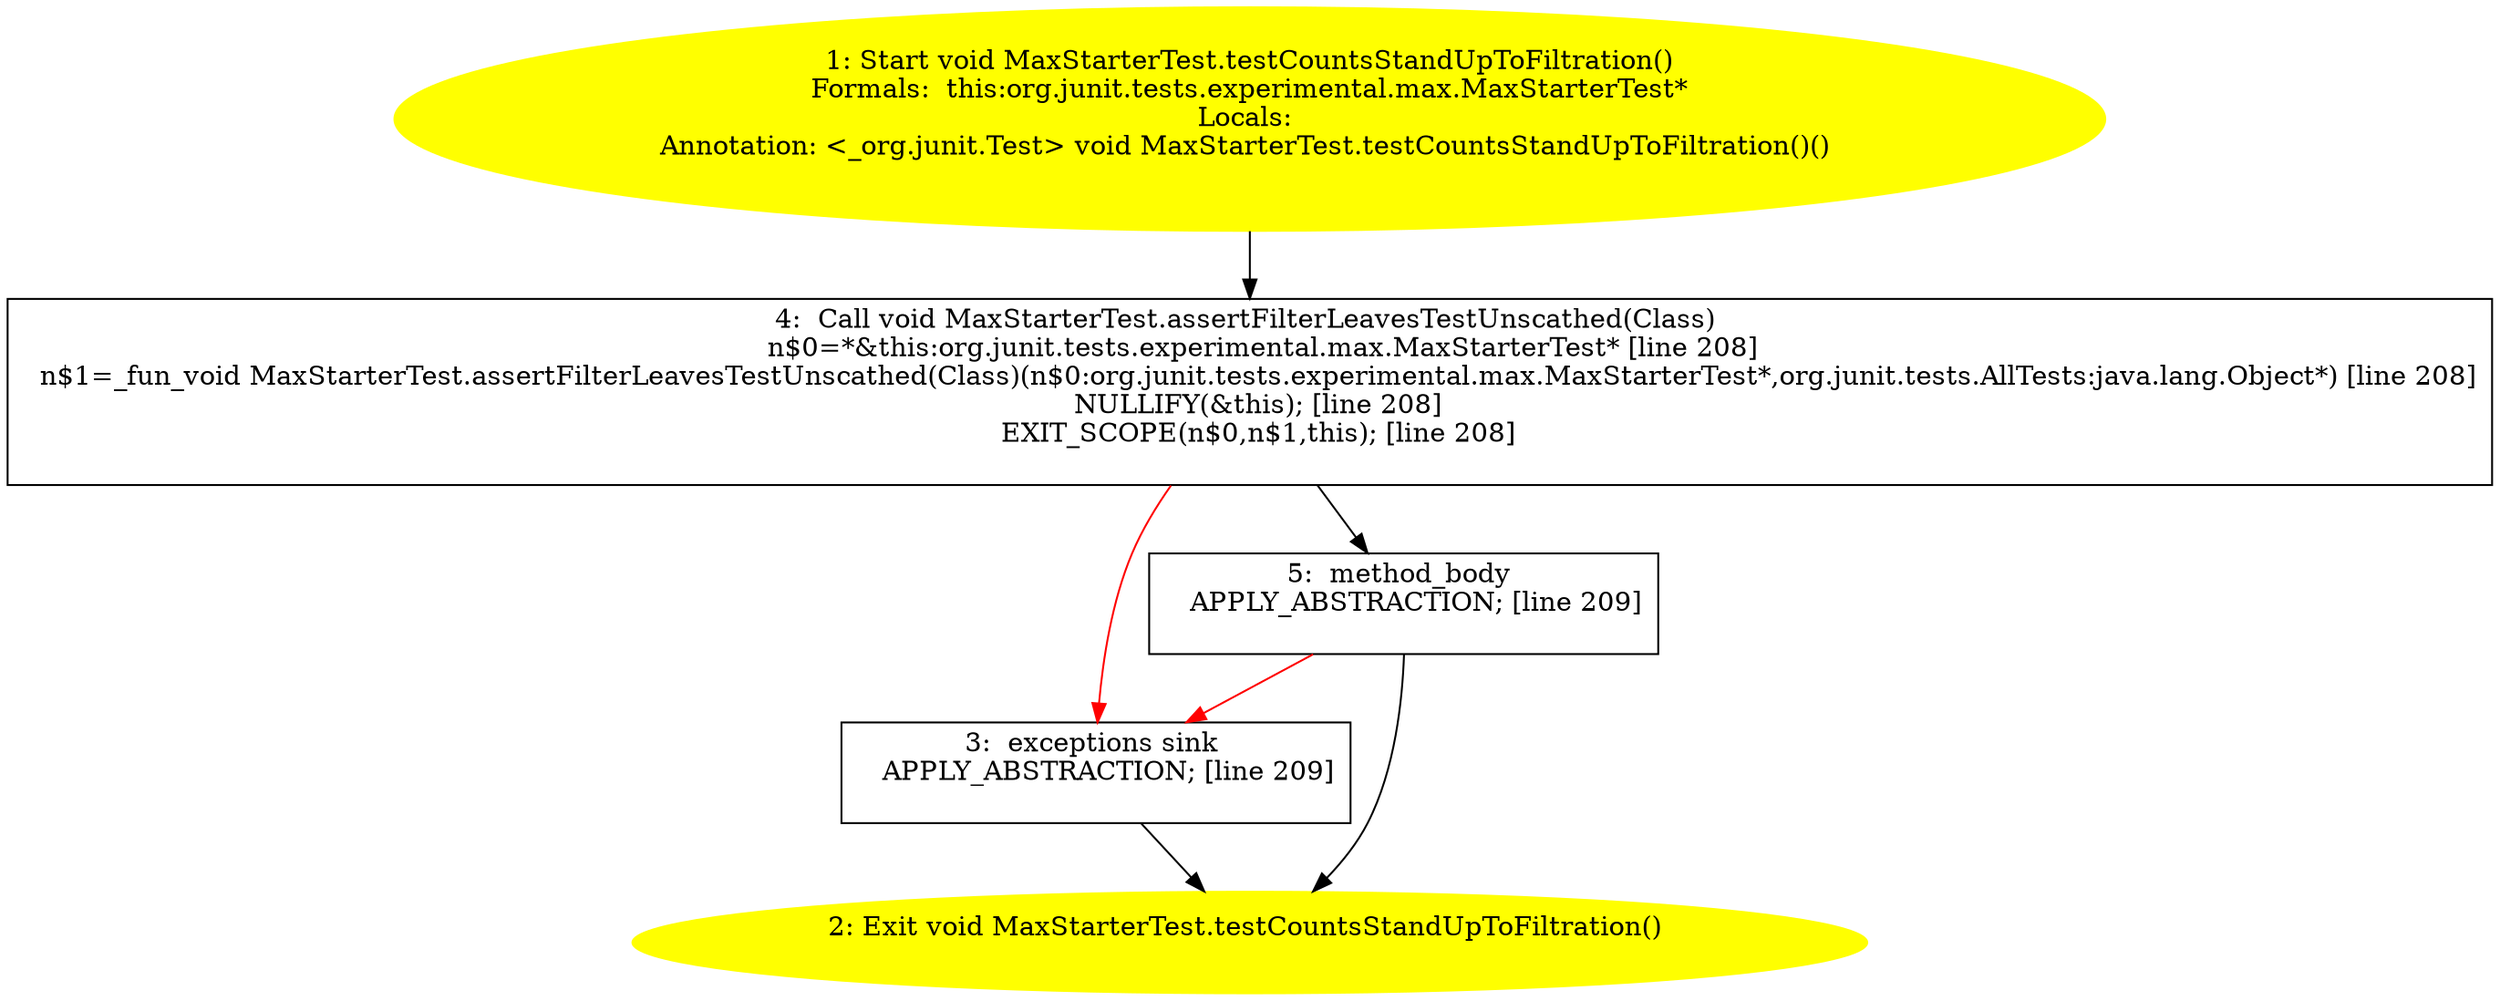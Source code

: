 /* @generated */
digraph cfg {
"org.junit.tests.experimental.max.MaxStarterTest.testCountsStandUpToFiltration():void.01349a91e74ec058a140b602ca85c657_1" [label="1: Start void MaxStarterTest.testCountsStandUpToFiltration()\nFormals:  this:org.junit.tests.experimental.max.MaxStarterTest*\nLocals: \nAnnotation: <_org.junit.Test> void MaxStarterTest.testCountsStandUpToFiltration()() \n  " color=yellow style=filled]
	

	 "org.junit.tests.experimental.max.MaxStarterTest.testCountsStandUpToFiltration():void.01349a91e74ec058a140b602ca85c657_1" -> "org.junit.tests.experimental.max.MaxStarterTest.testCountsStandUpToFiltration():void.01349a91e74ec058a140b602ca85c657_4" ;
"org.junit.tests.experimental.max.MaxStarterTest.testCountsStandUpToFiltration():void.01349a91e74ec058a140b602ca85c657_2" [label="2: Exit void MaxStarterTest.testCountsStandUpToFiltration() \n  " color=yellow style=filled]
	

"org.junit.tests.experimental.max.MaxStarterTest.testCountsStandUpToFiltration():void.01349a91e74ec058a140b602ca85c657_3" [label="3:  exceptions sink \n   APPLY_ABSTRACTION; [line 209]\n " shape="box"]
	

	 "org.junit.tests.experimental.max.MaxStarterTest.testCountsStandUpToFiltration():void.01349a91e74ec058a140b602ca85c657_3" -> "org.junit.tests.experimental.max.MaxStarterTest.testCountsStandUpToFiltration():void.01349a91e74ec058a140b602ca85c657_2" ;
"org.junit.tests.experimental.max.MaxStarterTest.testCountsStandUpToFiltration():void.01349a91e74ec058a140b602ca85c657_4" [label="4:  Call void MaxStarterTest.assertFilterLeavesTestUnscathed(Class) \n   n$0=*&this:org.junit.tests.experimental.max.MaxStarterTest* [line 208]\n  n$1=_fun_void MaxStarterTest.assertFilterLeavesTestUnscathed(Class)(n$0:org.junit.tests.experimental.max.MaxStarterTest*,org.junit.tests.AllTests:java.lang.Object*) [line 208]\n  NULLIFY(&this); [line 208]\n  EXIT_SCOPE(n$0,n$1,this); [line 208]\n " shape="box"]
	

	 "org.junit.tests.experimental.max.MaxStarterTest.testCountsStandUpToFiltration():void.01349a91e74ec058a140b602ca85c657_4" -> "org.junit.tests.experimental.max.MaxStarterTest.testCountsStandUpToFiltration():void.01349a91e74ec058a140b602ca85c657_5" ;
	 "org.junit.tests.experimental.max.MaxStarterTest.testCountsStandUpToFiltration():void.01349a91e74ec058a140b602ca85c657_4" -> "org.junit.tests.experimental.max.MaxStarterTest.testCountsStandUpToFiltration():void.01349a91e74ec058a140b602ca85c657_3" [color="red" ];
"org.junit.tests.experimental.max.MaxStarterTest.testCountsStandUpToFiltration():void.01349a91e74ec058a140b602ca85c657_5" [label="5:  method_body \n   APPLY_ABSTRACTION; [line 209]\n " shape="box"]
	

	 "org.junit.tests.experimental.max.MaxStarterTest.testCountsStandUpToFiltration():void.01349a91e74ec058a140b602ca85c657_5" -> "org.junit.tests.experimental.max.MaxStarterTest.testCountsStandUpToFiltration():void.01349a91e74ec058a140b602ca85c657_2" ;
	 "org.junit.tests.experimental.max.MaxStarterTest.testCountsStandUpToFiltration():void.01349a91e74ec058a140b602ca85c657_5" -> "org.junit.tests.experimental.max.MaxStarterTest.testCountsStandUpToFiltration():void.01349a91e74ec058a140b602ca85c657_3" [color="red" ];
}
